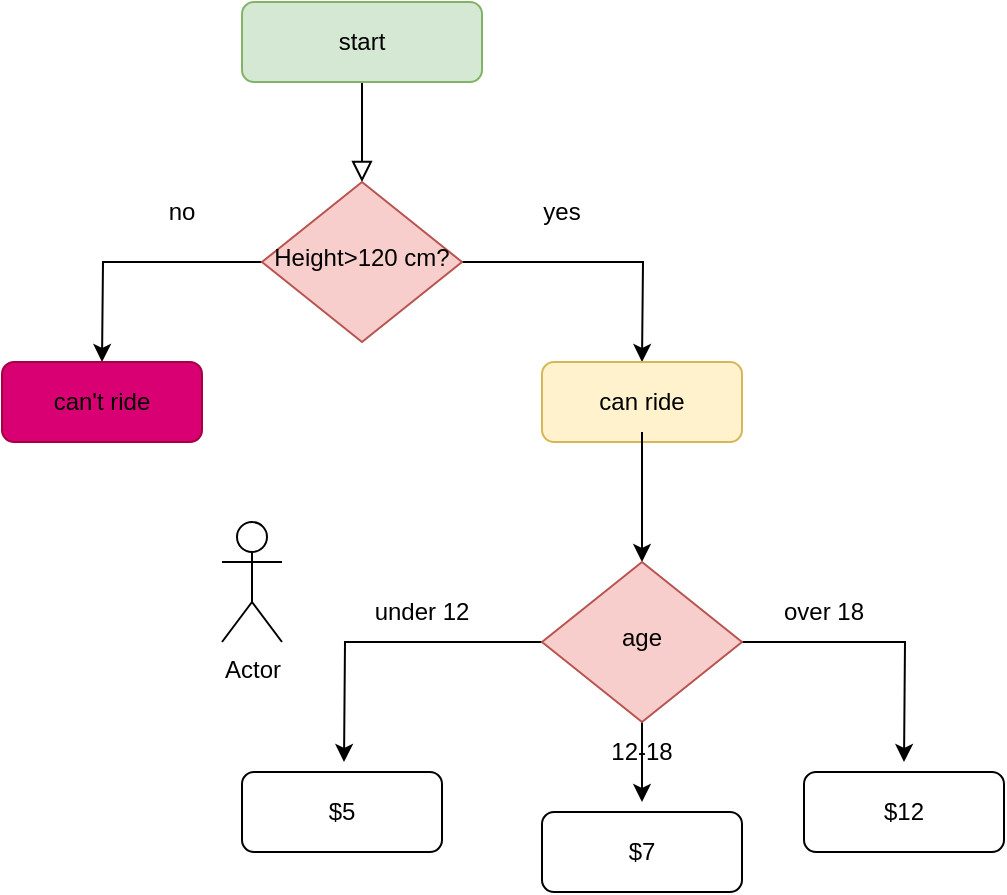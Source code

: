 <mxfile version="15.4.0" type="device"><diagram id="C5RBs43oDa-KdzZeNtuy" name="Page-1"><mxGraphModel dx="593" dy="342" grid="1" gridSize="10" guides="1" tooltips="1" connect="1" arrows="1" fold="1" page="1" pageScale="1" pageWidth="827" pageHeight="1169" math="0" shadow="0"><root><mxCell id="WIyWlLk6GJQsqaUBKTNV-0"/><mxCell id="WIyWlLk6GJQsqaUBKTNV-1" parent="WIyWlLk6GJQsqaUBKTNV-0"/><mxCell id="WIyWlLk6GJQsqaUBKTNV-2" value="" style="rounded=0;html=1;jettySize=auto;orthogonalLoop=1;fontSize=11;endArrow=block;endFill=0;endSize=8;strokeWidth=1;shadow=0;labelBackgroundColor=none;edgeStyle=orthogonalEdgeStyle;" parent="WIyWlLk6GJQsqaUBKTNV-1" source="WIyWlLk6GJQsqaUBKTNV-3" target="WIyWlLk6GJQsqaUBKTNV-6" edge="1"><mxGeometry relative="1" as="geometry"/></mxCell><mxCell id="WIyWlLk6GJQsqaUBKTNV-3" value="start" style="rounded=1;whiteSpace=wrap;html=1;fontSize=12;glass=0;strokeWidth=1;shadow=0;fillColor=#d5e8d4;strokeColor=#82b366;" parent="WIyWlLk6GJQsqaUBKTNV-1" vertex="1"><mxGeometry x="349" y="160" width="120" height="40" as="geometry"/></mxCell><mxCell id="4RxeHDCw4x6iY_Zw_ibV-2" value="" style="edgeStyle=orthogonalEdgeStyle;rounded=0;orthogonalLoop=1;jettySize=auto;html=1;" edge="1" parent="WIyWlLk6GJQsqaUBKTNV-1" source="WIyWlLk6GJQsqaUBKTNV-6"><mxGeometry relative="1" as="geometry"><mxPoint x="279" y="340" as="targetPoint"/></mxGeometry></mxCell><mxCell id="4RxeHDCw4x6iY_Zw_ibV-3" style="edgeStyle=orthogonalEdgeStyle;rounded=0;orthogonalLoop=1;jettySize=auto;html=1;" edge="1" parent="WIyWlLk6GJQsqaUBKTNV-1" source="WIyWlLk6GJQsqaUBKTNV-6"><mxGeometry relative="1" as="geometry"><mxPoint x="549" y="340" as="targetPoint"/></mxGeometry></mxCell><mxCell id="WIyWlLk6GJQsqaUBKTNV-6" value="Height&amp;gt;120 cm?" style="rhombus;whiteSpace=wrap;html=1;shadow=0;fontFamily=Helvetica;fontSize=12;align=center;strokeWidth=1;spacing=6;spacingTop=-4;fillColor=#f8cecc;strokeColor=#b85450;" parent="WIyWlLk6GJQsqaUBKTNV-1" vertex="1"><mxGeometry x="359" y="250" width="100" height="80" as="geometry"/></mxCell><mxCell id="4RxeHDCw4x6iY_Zw_ibV-4" value="" style="rounded=1;whiteSpace=wrap;html=1;fillColor=#d80073;strokeColor=#A50040;fontColor=#ffffff;" vertex="1" parent="WIyWlLk6GJQsqaUBKTNV-1"><mxGeometry x="229" y="340" width="100" height="40" as="geometry"/></mxCell><mxCell id="4RxeHDCw4x6iY_Zw_ibV-5" value="" style="rounded=1;whiteSpace=wrap;html=1;fillColor=#fff2cc;strokeColor=#d6b656;" vertex="1" parent="WIyWlLk6GJQsqaUBKTNV-1"><mxGeometry x="499" y="340" width="100" height="40" as="geometry"/></mxCell><mxCell id="4RxeHDCw4x6iY_Zw_ibV-6" value="no" style="text;html=1;strokeColor=none;fillColor=none;align=center;verticalAlign=middle;whiteSpace=wrap;rounded=0;" vertex="1" parent="WIyWlLk6GJQsqaUBKTNV-1"><mxGeometry x="289" y="250" width="60" height="30" as="geometry"/></mxCell><mxCell id="4RxeHDCw4x6iY_Zw_ibV-8" value="yes" style="text;html=1;strokeColor=none;fillColor=none;align=center;verticalAlign=middle;whiteSpace=wrap;rounded=0;" vertex="1" parent="WIyWlLk6GJQsqaUBKTNV-1"><mxGeometry x="479" y="250" width="60" height="30" as="geometry"/></mxCell><mxCell id="4RxeHDCw4x6iY_Zw_ibV-10" value="can't ride" style="text;html=1;strokeColor=none;fillColor=none;align=center;verticalAlign=middle;whiteSpace=wrap;rounded=0;" vertex="1" parent="WIyWlLk6GJQsqaUBKTNV-1"><mxGeometry x="249" y="345" width="60" height="30" as="geometry"/></mxCell><mxCell id="4RxeHDCw4x6iY_Zw_ibV-13" value="" style="edgeStyle=orthogonalEdgeStyle;rounded=0;orthogonalLoop=1;jettySize=auto;html=1;" edge="1" parent="WIyWlLk6GJQsqaUBKTNV-1" source="4RxeHDCw4x6iY_Zw_ibV-11" target="4RxeHDCw4x6iY_Zw_ibV-12"><mxGeometry relative="1" as="geometry"/></mxCell><mxCell id="4RxeHDCw4x6iY_Zw_ibV-11" value="can ride" style="text;html=1;strokeColor=none;fillColor=none;align=center;verticalAlign=middle;whiteSpace=wrap;rounded=0;" vertex="1" parent="WIyWlLk6GJQsqaUBKTNV-1"><mxGeometry x="519" y="345" width="60" height="30" as="geometry"/></mxCell><mxCell id="4RxeHDCw4x6iY_Zw_ibV-14" style="edgeStyle=orthogonalEdgeStyle;rounded=0;orthogonalLoop=1;jettySize=auto;html=1;" edge="1" parent="WIyWlLk6GJQsqaUBKTNV-1" source="4RxeHDCw4x6iY_Zw_ibV-12"><mxGeometry relative="1" as="geometry"><mxPoint x="400" y="540" as="targetPoint"/></mxGeometry></mxCell><mxCell id="4RxeHDCw4x6iY_Zw_ibV-15" style="edgeStyle=orthogonalEdgeStyle;rounded=0;orthogonalLoop=1;jettySize=auto;html=1;" edge="1" parent="WIyWlLk6GJQsqaUBKTNV-1" source="4RxeHDCw4x6iY_Zw_ibV-12"><mxGeometry relative="1" as="geometry"><mxPoint x="680" y="540" as="targetPoint"/></mxGeometry></mxCell><mxCell id="4RxeHDCw4x6iY_Zw_ibV-22" style="edgeStyle=orthogonalEdgeStyle;rounded=0;orthogonalLoop=1;jettySize=auto;html=1;" edge="1" parent="WIyWlLk6GJQsqaUBKTNV-1" source="4RxeHDCw4x6iY_Zw_ibV-12"><mxGeometry relative="1" as="geometry"><mxPoint x="549" y="560" as="targetPoint"/></mxGeometry></mxCell><mxCell id="4RxeHDCw4x6iY_Zw_ibV-12" value="age" style="rhombus;whiteSpace=wrap;html=1;shadow=0;fontFamily=Helvetica;fontSize=12;align=center;strokeWidth=1;spacing=6;spacingTop=-4;fillColor=#f8cecc;strokeColor=#b85450;" vertex="1" parent="WIyWlLk6GJQsqaUBKTNV-1"><mxGeometry x="499" y="440" width="100" height="80" as="geometry"/></mxCell><mxCell id="4RxeHDCw4x6iY_Zw_ibV-16" value="under 12" style="text;html=1;strokeColor=none;fillColor=none;align=center;verticalAlign=middle;whiteSpace=wrap;rounded=0;" vertex="1" parent="WIyWlLk6GJQsqaUBKTNV-1"><mxGeometry x="409" y="450" width="60" height="30" as="geometry"/></mxCell><mxCell id="4RxeHDCw4x6iY_Zw_ibV-17" value="over 18" style="text;html=1;strokeColor=none;fillColor=none;align=center;verticalAlign=middle;whiteSpace=wrap;rounded=0;" vertex="1" parent="WIyWlLk6GJQsqaUBKTNV-1"><mxGeometry x="610" y="450" width="60" height="30" as="geometry"/></mxCell><mxCell id="4RxeHDCw4x6iY_Zw_ibV-18" value="" style="rounded=1;whiteSpace=wrap;html=1;" vertex="1" parent="WIyWlLk6GJQsqaUBKTNV-1"><mxGeometry x="349" y="545" width="100" height="40" as="geometry"/></mxCell><mxCell id="4RxeHDCw4x6iY_Zw_ibV-19" value="$5" style="text;html=1;strokeColor=none;fillColor=none;align=center;verticalAlign=middle;whiteSpace=wrap;rounded=0;" vertex="1" parent="WIyWlLk6GJQsqaUBKTNV-1"><mxGeometry x="369" y="550" width="60" height="30" as="geometry"/></mxCell><mxCell id="4RxeHDCw4x6iY_Zw_ibV-20" value="" style="rounded=1;whiteSpace=wrap;html=1;" vertex="1" parent="WIyWlLk6GJQsqaUBKTNV-1"><mxGeometry x="630" y="545" width="100" height="40" as="geometry"/></mxCell><mxCell id="4RxeHDCw4x6iY_Zw_ibV-21" value="$12" style="text;html=1;strokeColor=none;fillColor=none;align=center;verticalAlign=middle;whiteSpace=wrap;rounded=0;" vertex="1" parent="WIyWlLk6GJQsqaUBKTNV-1"><mxGeometry x="650" y="550" width="60" height="30" as="geometry"/></mxCell><mxCell id="4RxeHDCw4x6iY_Zw_ibV-23" value="" style="rounded=1;whiteSpace=wrap;html=1;" vertex="1" parent="WIyWlLk6GJQsqaUBKTNV-1"><mxGeometry x="499" y="565" width="100" height="40" as="geometry"/></mxCell><mxCell id="4RxeHDCw4x6iY_Zw_ibV-24" value="$7" style="text;html=1;strokeColor=none;fillColor=none;align=center;verticalAlign=middle;whiteSpace=wrap;rounded=0;" vertex="1" parent="WIyWlLk6GJQsqaUBKTNV-1"><mxGeometry x="519" y="570" width="60" height="30" as="geometry"/></mxCell><mxCell id="4RxeHDCw4x6iY_Zw_ibV-25" value="12-18" style="text;html=1;strokeColor=none;fillColor=none;align=center;verticalAlign=middle;whiteSpace=wrap;rounded=0;" vertex="1" parent="WIyWlLk6GJQsqaUBKTNV-1"><mxGeometry x="519" y="520" width="60" height="30" as="geometry"/></mxCell><mxCell id="4RxeHDCw4x6iY_Zw_ibV-26" value="Actor" style="shape=umlActor;verticalLabelPosition=bottom;verticalAlign=top;html=1;outlineConnect=0;" vertex="1" parent="WIyWlLk6GJQsqaUBKTNV-1"><mxGeometry x="339" y="420" width="30" height="60" as="geometry"/></mxCell></root></mxGraphModel></diagram></mxfile>